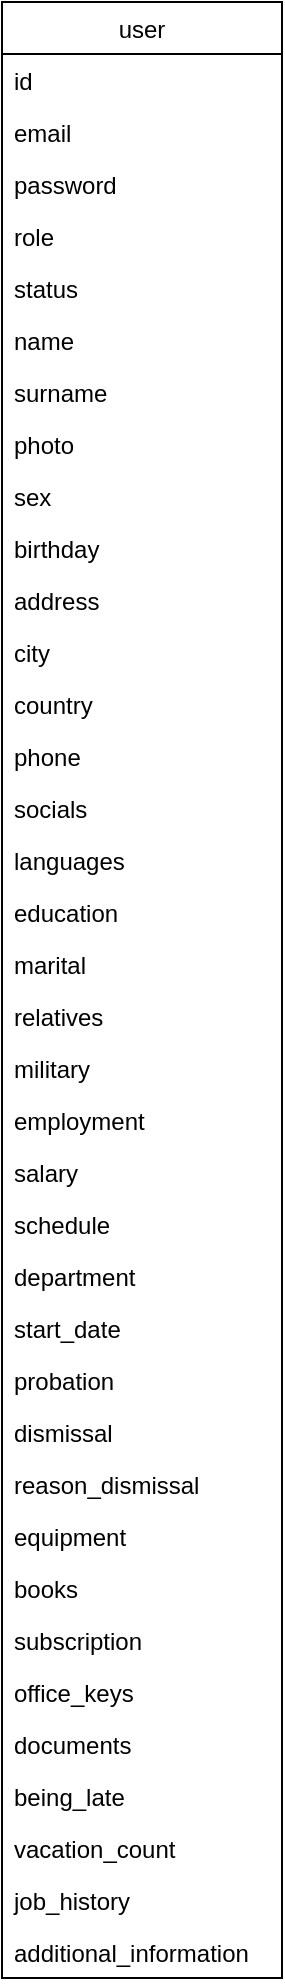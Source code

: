 <mxfile version="16.5.6" type="github">
  <diagram id="_Bhg0joz_5yfXXdzEZxt" name="Page-1">
    <mxGraphModel dx="946" dy="614" grid="1" gridSize="10" guides="1" tooltips="1" connect="1" arrows="1" fold="1" page="1" pageScale="1" pageWidth="827" pageHeight="1169" math="0" shadow="0">
      <root>
        <mxCell id="0" />
        <mxCell id="1" parent="0" />
        <mxCell id="TiyXwvmXW0x5IEj1qEjY-1" value="user" style="swimlane;fontStyle=0;childLayout=stackLayout;horizontal=1;startSize=26;fillColor=none;horizontalStack=0;resizeParent=1;resizeParentMax=0;resizeLast=0;collapsible=1;marginBottom=0;" parent="1" vertex="1">
          <mxGeometry x="130" y="30" width="140" height="988" as="geometry" />
        </mxCell>
        <mxCell id="TiyXwvmXW0x5IEj1qEjY-2" value="id" style="text;strokeColor=none;fillColor=none;align=left;verticalAlign=top;spacingLeft=4;spacingRight=4;overflow=hidden;rotatable=0;points=[[0,0.5],[1,0.5]];portConstraint=eastwest;" parent="TiyXwvmXW0x5IEj1qEjY-1" vertex="1">
          <mxGeometry y="26" width="140" height="26" as="geometry" />
        </mxCell>
        <mxCell id="TiyXwvmXW0x5IEj1qEjY-3" value="email" style="text;strokeColor=none;fillColor=none;align=left;verticalAlign=top;spacingLeft=4;spacingRight=4;overflow=hidden;rotatable=0;points=[[0,0.5],[1,0.5]];portConstraint=eastwest;" parent="TiyXwvmXW0x5IEj1qEjY-1" vertex="1">
          <mxGeometry y="52" width="140" height="26" as="geometry" />
        </mxCell>
        <mxCell id="TiyXwvmXW0x5IEj1qEjY-4" value="password" style="text;strokeColor=none;fillColor=none;align=left;verticalAlign=top;spacingLeft=4;spacingRight=4;overflow=hidden;rotatable=0;points=[[0,0.5],[1,0.5]];portConstraint=eastwest;" parent="TiyXwvmXW0x5IEj1qEjY-1" vertex="1">
          <mxGeometry y="78" width="140" height="26" as="geometry" />
        </mxCell>
        <mxCell id="TiyXwvmXW0x5IEj1qEjY-37" value="role" style="text;strokeColor=none;fillColor=none;align=left;verticalAlign=top;spacingLeft=4;spacingRight=4;overflow=hidden;rotatable=0;points=[[0,0.5],[1,0.5]];portConstraint=eastwest;" parent="TiyXwvmXW0x5IEj1qEjY-1" vertex="1">
          <mxGeometry y="104" width="140" height="26" as="geometry" />
        </mxCell>
        <mxCell id="TiyXwvmXW0x5IEj1qEjY-34" value="status" style="text;strokeColor=none;fillColor=none;align=left;verticalAlign=top;spacingLeft=4;spacingRight=4;overflow=hidden;rotatable=0;points=[[0,0.5],[1,0.5]];portConstraint=eastwest;" parent="TiyXwvmXW0x5IEj1qEjY-1" vertex="1">
          <mxGeometry y="130" width="140" height="26" as="geometry" />
        </mxCell>
        <mxCell id="TiyXwvmXW0x5IEj1qEjY-5" value="name" style="text;strokeColor=none;fillColor=none;align=left;verticalAlign=top;spacingLeft=4;spacingRight=4;overflow=hidden;rotatable=0;points=[[0,0.5],[1,0.5]];portConstraint=eastwest;" parent="TiyXwvmXW0x5IEj1qEjY-1" vertex="1">
          <mxGeometry y="156" width="140" height="26" as="geometry" />
        </mxCell>
        <mxCell id="TiyXwvmXW0x5IEj1qEjY-6" value="surname" style="text;strokeColor=none;fillColor=none;align=left;verticalAlign=top;spacingLeft=4;spacingRight=4;overflow=hidden;rotatable=0;points=[[0,0.5],[1,0.5]];portConstraint=eastwest;" parent="TiyXwvmXW0x5IEj1qEjY-1" vertex="1">
          <mxGeometry y="182" width="140" height="26" as="geometry" />
        </mxCell>
        <mxCell id="TiyXwvmXW0x5IEj1qEjY-8" value="photo" style="text;strokeColor=none;fillColor=none;align=left;verticalAlign=top;spacingLeft=4;spacingRight=4;overflow=hidden;rotatable=0;points=[[0,0.5],[1,0.5]];portConstraint=eastwest;" parent="TiyXwvmXW0x5IEj1qEjY-1" vertex="1">
          <mxGeometry y="208" width="140" height="26" as="geometry" />
        </mxCell>
        <mxCell id="TiyXwvmXW0x5IEj1qEjY-9" value="sex" style="text;strokeColor=none;fillColor=none;align=left;verticalAlign=top;spacingLeft=4;spacingRight=4;overflow=hidden;rotatable=0;points=[[0,0.5],[1,0.5]];portConstraint=eastwest;" parent="TiyXwvmXW0x5IEj1qEjY-1" vertex="1">
          <mxGeometry y="234" width="140" height="26" as="geometry" />
        </mxCell>
        <mxCell id="TiyXwvmXW0x5IEj1qEjY-10" value="birthday " style="text;strokeColor=none;fillColor=none;align=left;verticalAlign=top;spacingLeft=4;spacingRight=4;overflow=hidden;rotatable=0;points=[[0,0.5],[1,0.5]];portConstraint=eastwest;" parent="TiyXwvmXW0x5IEj1qEjY-1" vertex="1">
          <mxGeometry y="260" width="140" height="26" as="geometry" />
        </mxCell>
        <mxCell id="TiyXwvmXW0x5IEj1qEjY-11" value="address" style="text;strokeColor=none;fillColor=none;align=left;verticalAlign=top;spacingLeft=4;spacingRight=4;overflow=hidden;rotatable=0;points=[[0,0.5],[1,0.5]];portConstraint=eastwest;" parent="TiyXwvmXW0x5IEj1qEjY-1" vertex="1">
          <mxGeometry y="286" width="140" height="26" as="geometry" />
        </mxCell>
        <mxCell id="TiyXwvmXW0x5IEj1qEjY-38" value="city" style="text;strokeColor=none;fillColor=none;align=left;verticalAlign=top;spacingLeft=4;spacingRight=4;overflow=hidden;rotatable=0;points=[[0,0.5],[1,0.5]];portConstraint=eastwest;" parent="TiyXwvmXW0x5IEj1qEjY-1" vertex="1">
          <mxGeometry y="312" width="140" height="26" as="geometry" />
        </mxCell>
        <mxCell id="TiyXwvmXW0x5IEj1qEjY-39" value="country" style="text;strokeColor=none;fillColor=none;align=left;verticalAlign=top;spacingLeft=4;spacingRight=4;overflow=hidden;rotatable=0;points=[[0,0.5],[1,0.5]];portConstraint=eastwest;" parent="TiyXwvmXW0x5IEj1qEjY-1" vertex="1">
          <mxGeometry y="338" width="140" height="26" as="geometry" />
        </mxCell>
        <mxCell id="TiyXwvmXW0x5IEj1qEjY-12" value="phone" style="text;strokeColor=none;fillColor=none;align=left;verticalAlign=top;spacingLeft=4;spacingRight=4;overflow=hidden;rotatable=0;points=[[0,0.5],[1,0.5]];portConstraint=eastwest;" parent="TiyXwvmXW0x5IEj1qEjY-1" vertex="1">
          <mxGeometry y="364" width="140" height="26" as="geometry" />
        </mxCell>
        <mxCell id="TiyXwvmXW0x5IEj1qEjY-13" value="socials" style="text;strokeColor=none;fillColor=none;align=left;verticalAlign=top;spacingLeft=4;spacingRight=4;overflow=hidden;rotatable=0;points=[[0,0.5],[1,0.5]];portConstraint=eastwest;" parent="TiyXwvmXW0x5IEj1qEjY-1" vertex="1">
          <mxGeometry y="390" width="140" height="26" as="geometry" />
        </mxCell>
        <mxCell id="TiyXwvmXW0x5IEj1qEjY-14" value="languages" style="text;strokeColor=none;fillColor=none;align=left;verticalAlign=top;spacingLeft=4;spacingRight=4;overflow=hidden;rotatable=0;points=[[0,0.5],[1,0.5]];portConstraint=eastwest;" parent="TiyXwvmXW0x5IEj1qEjY-1" vertex="1">
          <mxGeometry y="416" width="140" height="26" as="geometry" />
        </mxCell>
        <mxCell id="TiyXwvmXW0x5IEj1qEjY-15" value="education" style="text;strokeColor=none;fillColor=none;align=left;verticalAlign=top;spacingLeft=4;spacingRight=4;overflow=hidden;rotatable=0;points=[[0,0.5],[1,0.5]];portConstraint=eastwest;" parent="TiyXwvmXW0x5IEj1qEjY-1" vertex="1">
          <mxGeometry y="442" width="140" height="26" as="geometry" />
        </mxCell>
        <mxCell id="TiyXwvmXW0x5IEj1qEjY-16" value="marital" style="text;strokeColor=none;fillColor=none;align=left;verticalAlign=top;spacingLeft=4;spacingRight=4;overflow=hidden;rotatable=0;points=[[0,0.5],[1,0.5]];portConstraint=eastwest;" parent="TiyXwvmXW0x5IEj1qEjY-1" vertex="1">
          <mxGeometry y="468" width="140" height="26" as="geometry" />
        </mxCell>
        <mxCell id="TiyXwvmXW0x5IEj1qEjY-17" value="relatives" style="text;strokeColor=none;fillColor=none;align=left;verticalAlign=top;spacingLeft=4;spacingRight=4;overflow=hidden;rotatable=0;points=[[0,0.5],[1,0.5]];portConstraint=eastwest;" parent="TiyXwvmXW0x5IEj1qEjY-1" vertex="1">
          <mxGeometry y="494" width="140" height="26" as="geometry" />
        </mxCell>
        <mxCell id="TiyXwvmXW0x5IEj1qEjY-18" value="military" style="text;strokeColor=none;fillColor=none;align=left;verticalAlign=top;spacingLeft=4;spacingRight=4;overflow=hidden;rotatable=0;points=[[0,0.5],[1,0.5]];portConstraint=eastwest;" parent="TiyXwvmXW0x5IEj1qEjY-1" vertex="1">
          <mxGeometry y="520" width="140" height="26" as="geometry" />
        </mxCell>
        <mxCell id="TiyXwvmXW0x5IEj1qEjY-19" value="employment" style="text;strokeColor=none;fillColor=none;align=left;verticalAlign=top;spacingLeft=4;spacingRight=4;overflow=hidden;rotatable=0;points=[[0,0.5],[1,0.5]];portConstraint=eastwest;" parent="TiyXwvmXW0x5IEj1qEjY-1" vertex="1">
          <mxGeometry y="546" width="140" height="26" as="geometry" />
        </mxCell>
        <mxCell id="TiyXwvmXW0x5IEj1qEjY-20" value="salary" style="text;strokeColor=none;fillColor=none;align=left;verticalAlign=top;spacingLeft=4;spacingRight=4;overflow=hidden;rotatable=0;points=[[0,0.5],[1,0.5]];portConstraint=eastwest;" parent="TiyXwvmXW0x5IEj1qEjY-1" vertex="1">
          <mxGeometry y="572" width="140" height="26" as="geometry" />
        </mxCell>
        <mxCell id="TiyXwvmXW0x5IEj1qEjY-21" value="schedule" style="text;strokeColor=none;fillColor=none;align=left;verticalAlign=top;spacingLeft=4;spacingRight=4;overflow=hidden;rotatable=0;points=[[0,0.5],[1,0.5]];portConstraint=eastwest;" parent="TiyXwvmXW0x5IEj1qEjY-1" vertex="1">
          <mxGeometry y="598" width="140" height="26" as="geometry" />
        </mxCell>
        <mxCell id="TiyXwvmXW0x5IEj1qEjY-22" value="department" style="text;strokeColor=none;fillColor=none;align=left;verticalAlign=top;spacingLeft=4;spacingRight=4;overflow=hidden;rotatable=0;points=[[0,0.5],[1,0.5]];portConstraint=eastwest;" parent="TiyXwvmXW0x5IEj1qEjY-1" vertex="1">
          <mxGeometry y="624" width="140" height="26" as="geometry" />
        </mxCell>
        <mxCell id="TiyXwvmXW0x5IEj1qEjY-23" value="start_date" style="text;strokeColor=none;fillColor=none;align=left;verticalAlign=top;spacingLeft=4;spacingRight=4;overflow=hidden;rotatable=0;points=[[0,0.5],[1,0.5]];portConstraint=eastwest;" parent="TiyXwvmXW0x5IEj1qEjY-1" vertex="1">
          <mxGeometry y="650" width="140" height="26" as="geometry" />
        </mxCell>
        <mxCell id="TiyXwvmXW0x5IEj1qEjY-24" value="probation" style="text;strokeColor=none;fillColor=none;align=left;verticalAlign=top;spacingLeft=4;spacingRight=4;overflow=hidden;rotatable=0;points=[[0,0.5],[1,0.5]];portConstraint=eastwest;" parent="TiyXwvmXW0x5IEj1qEjY-1" vertex="1">
          <mxGeometry y="676" width="140" height="26" as="geometry" />
        </mxCell>
        <mxCell id="TiyXwvmXW0x5IEj1qEjY-25" value="dismissal" style="text;strokeColor=none;fillColor=none;align=left;verticalAlign=top;spacingLeft=4;spacingRight=4;overflow=hidden;rotatable=0;points=[[0,0.5],[1,0.5]];portConstraint=eastwest;" parent="TiyXwvmXW0x5IEj1qEjY-1" vertex="1">
          <mxGeometry y="702" width="140" height="26" as="geometry" />
        </mxCell>
        <mxCell id="TiyXwvmXW0x5IEj1qEjY-26" value="reason_dismissal" style="text;strokeColor=none;fillColor=none;align=left;verticalAlign=top;spacingLeft=4;spacingRight=4;overflow=hidden;rotatable=0;points=[[0,0.5],[1,0.5]];portConstraint=eastwest;" parent="TiyXwvmXW0x5IEj1qEjY-1" vertex="1">
          <mxGeometry y="728" width="140" height="26" as="geometry" />
        </mxCell>
        <mxCell id="TiyXwvmXW0x5IEj1qEjY-27" value="equipment" style="text;strokeColor=none;fillColor=none;align=left;verticalAlign=top;spacingLeft=4;spacingRight=4;overflow=hidden;rotatable=0;points=[[0,0.5],[1,0.5]];portConstraint=eastwest;" parent="TiyXwvmXW0x5IEj1qEjY-1" vertex="1">
          <mxGeometry y="754" width="140" height="26" as="geometry" />
        </mxCell>
        <mxCell id="TiyXwvmXW0x5IEj1qEjY-35" value="books" style="text;strokeColor=none;fillColor=none;align=left;verticalAlign=top;spacingLeft=4;spacingRight=4;overflow=hidden;rotatable=0;points=[[0,0.5],[1,0.5]];portConstraint=eastwest;" parent="TiyXwvmXW0x5IEj1qEjY-1" vertex="1">
          <mxGeometry y="780" width="140" height="26" as="geometry" />
        </mxCell>
        <mxCell id="TiyXwvmXW0x5IEj1qEjY-36" value="subscription" style="text;strokeColor=none;fillColor=none;align=left;verticalAlign=top;spacingLeft=4;spacingRight=4;overflow=hidden;rotatable=0;points=[[0,0.5],[1,0.5]];portConstraint=eastwest;" parent="TiyXwvmXW0x5IEj1qEjY-1" vertex="1">
          <mxGeometry y="806" width="140" height="26" as="geometry" />
        </mxCell>
        <mxCell id="TiyXwvmXW0x5IEj1qEjY-28" value="office_keys" style="text;strokeColor=none;fillColor=none;align=left;verticalAlign=top;spacingLeft=4;spacingRight=4;overflow=hidden;rotatable=0;points=[[0,0.5],[1,0.5]];portConstraint=eastwest;" parent="TiyXwvmXW0x5IEj1qEjY-1" vertex="1">
          <mxGeometry y="832" width="140" height="26" as="geometry" />
        </mxCell>
        <mxCell id="TiyXwvmXW0x5IEj1qEjY-29" value="documents" style="text;strokeColor=none;fillColor=none;align=left;verticalAlign=top;spacingLeft=4;spacingRight=4;overflow=hidden;rotatable=0;points=[[0,0.5],[1,0.5]];portConstraint=eastwest;" parent="TiyXwvmXW0x5IEj1qEjY-1" vertex="1">
          <mxGeometry y="858" width="140" height="26" as="geometry" />
        </mxCell>
        <mxCell id="TiyXwvmXW0x5IEj1qEjY-30" value="being_late" style="text;strokeColor=none;fillColor=none;align=left;verticalAlign=top;spacingLeft=4;spacingRight=4;overflow=hidden;rotatable=0;points=[[0,0.5],[1,0.5]];portConstraint=eastwest;" parent="TiyXwvmXW0x5IEj1qEjY-1" vertex="1">
          <mxGeometry y="884" width="140" height="26" as="geometry" />
        </mxCell>
        <mxCell id="TiyXwvmXW0x5IEj1qEjY-31" value="vacation_count" style="text;strokeColor=none;fillColor=none;align=left;verticalAlign=top;spacingLeft=4;spacingRight=4;overflow=hidden;rotatable=0;points=[[0,0.5],[1,0.5]];portConstraint=eastwest;" parent="TiyXwvmXW0x5IEj1qEjY-1" vertex="1">
          <mxGeometry y="910" width="140" height="26" as="geometry" />
        </mxCell>
        <mxCell id="TiyXwvmXW0x5IEj1qEjY-32" value="job_history" style="text;strokeColor=none;fillColor=none;align=left;verticalAlign=top;spacingLeft=4;spacingRight=4;overflow=hidden;rotatable=0;points=[[0,0.5],[1,0.5]];portConstraint=eastwest;" parent="TiyXwvmXW0x5IEj1qEjY-1" vertex="1">
          <mxGeometry y="936" width="140" height="26" as="geometry" />
        </mxCell>
        <mxCell id="TiyXwvmXW0x5IEj1qEjY-33" value="additional_information" style="text;strokeColor=none;fillColor=none;align=left;verticalAlign=top;spacingLeft=4;spacingRight=4;overflow=hidden;rotatable=0;points=[[0,0.5],[1,0.5]];portConstraint=eastwest;" parent="TiyXwvmXW0x5IEj1qEjY-1" vertex="1">
          <mxGeometry y="962" width="140" height="26" as="geometry" />
        </mxCell>
      </root>
    </mxGraphModel>
  </diagram>
</mxfile>
